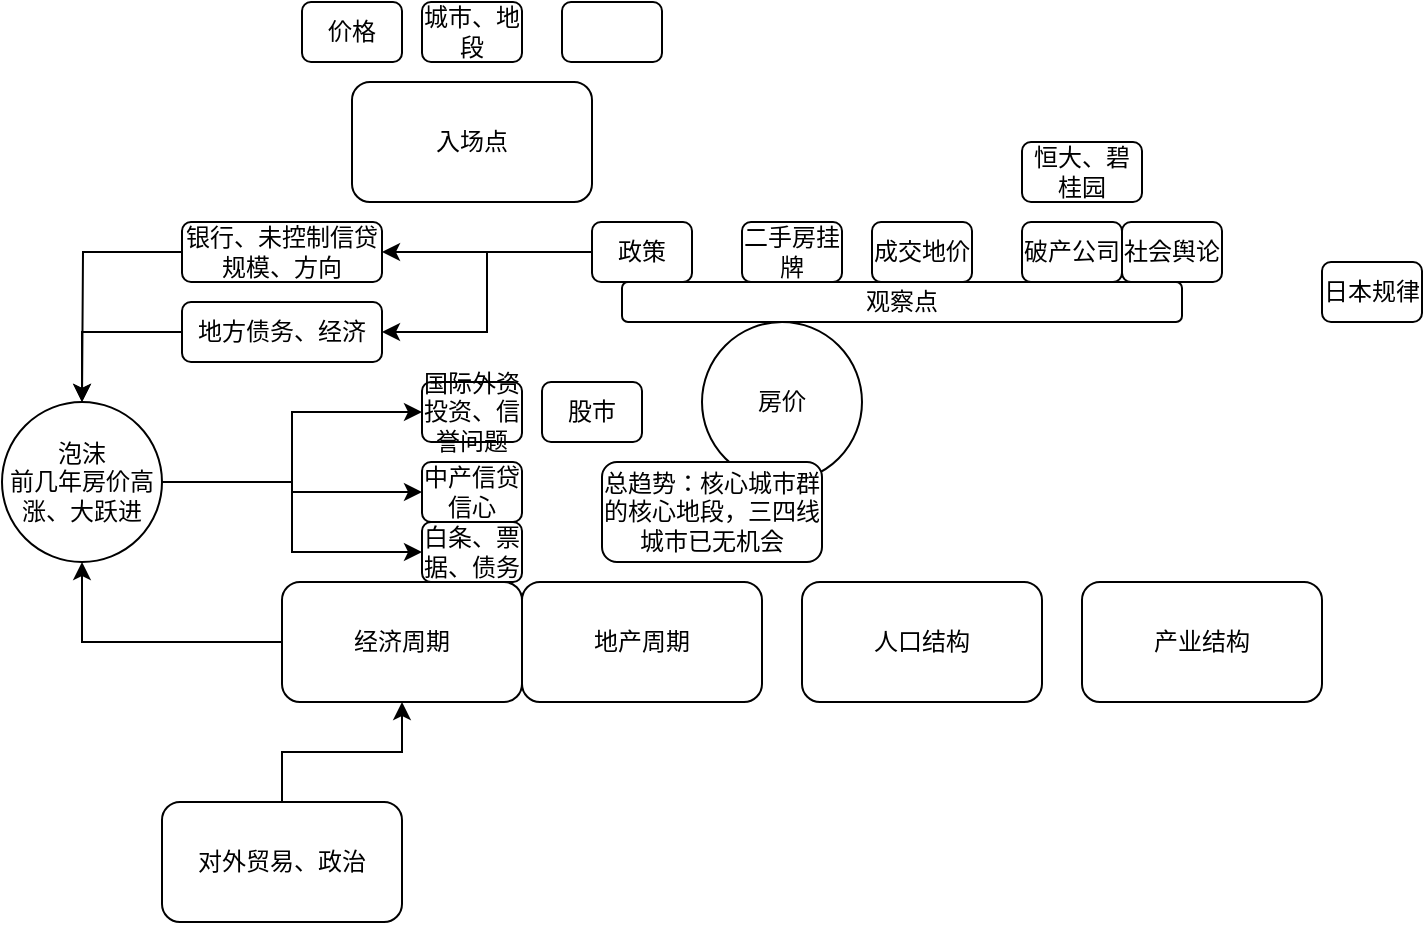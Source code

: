 <mxfile version="22.1.18" type="github">
  <diagram name="第 1 页" id="0W91C3PbgdAE5NpCYlRA">
    <mxGraphModel dx="1373" dy="731" grid="1" gridSize="10" guides="1" tooltips="1" connect="1" arrows="1" fold="1" page="1" pageScale="1" pageWidth="827" pageHeight="1169" math="0" shadow="0">
      <root>
        <mxCell id="0" />
        <mxCell id="1" parent="0" />
        <mxCell id="n-2S2OkUwP-vMv7FcT2x-1" value="房价" style="ellipse;whiteSpace=wrap;html=1;aspect=fixed;" vertex="1" parent="1">
          <mxGeometry x="430" y="220" width="80" height="80" as="geometry" />
        </mxCell>
        <mxCell id="n-2S2OkUwP-vMv7FcT2x-2" value="入场点" style="rounded=1;whiteSpace=wrap;html=1;" vertex="1" parent="1">
          <mxGeometry x="255" y="100" width="120" height="60" as="geometry" />
        </mxCell>
        <mxCell id="n-2S2OkUwP-vMv7FcT2x-3" value="价格" style="rounded=1;whiteSpace=wrap;html=1;" vertex="1" parent="1">
          <mxGeometry x="230" y="60" width="50" height="30" as="geometry" />
        </mxCell>
        <mxCell id="n-2S2OkUwP-vMv7FcT2x-4" value="城市、地段" style="rounded=1;whiteSpace=wrap;html=1;" vertex="1" parent="1">
          <mxGeometry x="290" y="60" width="50" height="30" as="geometry" />
        </mxCell>
        <mxCell id="n-2S2OkUwP-vMv7FcT2x-6" value="" style="rounded=1;whiteSpace=wrap;html=1;" vertex="1" parent="1">
          <mxGeometry x="360" y="60" width="50" height="30" as="geometry" />
        </mxCell>
        <mxCell id="n-2S2OkUwP-vMv7FcT2x-24" style="edgeStyle=orthogonalEdgeStyle;rounded=0;orthogonalLoop=1;jettySize=auto;html=1;exitX=0;exitY=0.5;exitDx=0;exitDy=0;" edge="1" parent="1" source="n-2S2OkUwP-vMv7FcT2x-7" target="n-2S2OkUwP-vMv7FcT2x-23">
          <mxGeometry relative="1" as="geometry" />
        </mxCell>
        <mxCell id="n-2S2OkUwP-vMv7FcT2x-7" value="经济周期" style="rounded=1;whiteSpace=wrap;html=1;" vertex="1" parent="1">
          <mxGeometry x="220" y="350" width="120" height="60" as="geometry" />
        </mxCell>
        <mxCell id="n-2S2OkUwP-vMv7FcT2x-8" value="地产周期" style="rounded=1;whiteSpace=wrap;html=1;" vertex="1" parent="1">
          <mxGeometry x="340" y="350" width="120" height="60" as="geometry" />
        </mxCell>
        <mxCell id="n-2S2OkUwP-vMv7FcT2x-9" value="中产信贷信心" style="rounded=1;whiteSpace=wrap;html=1;" vertex="1" parent="1">
          <mxGeometry x="290" y="290" width="50" height="30" as="geometry" />
        </mxCell>
        <mxCell id="n-2S2OkUwP-vMv7FcT2x-10" value="人口结构" style="rounded=1;whiteSpace=wrap;html=1;" vertex="1" parent="1">
          <mxGeometry x="480" y="350" width="120" height="60" as="geometry" />
        </mxCell>
        <mxCell id="n-2S2OkUwP-vMv7FcT2x-11" value="产业结构" style="rounded=1;whiteSpace=wrap;html=1;" vertex="1" parent="1">
          <mxGeometry x="620" y="350" width="120" height="60" as="geometry" />
        </mxCell>
        <mxCell id="n-2S2OkUwP-vMv7FcT2x-12" value="观察点" style="rounded=1;whiteSpace=wrap;html=1;" vertex="1" parent="1">
          <mxGeometry x="390" y="200" width="280" height="20" as="geometry" />
        </mxCell>
        <mxCell id="n-2S2OkUwP-vMv7FcT2x-13" value="二手房挂牌" style="rounded=1;whiteSpace=wrap;html=1;" vertex="1" parent="1">
          <mxGeometry x="450" y="170" width="50" height="30" as="geometry" />
        </mxCell>
        <mxCell id="n-2S2OkUwP-vMv7FcT2x-14" value="成交地价" style="rounded=1;whiteSpace=wrap;html=1;" vertex="1" parent="1">
          <mxGeometry x="515" y="170" width="50" height="30" as="geometry" />
        </mxCell>
        <mxCell id="n-2S2OkUwP-vMv7FcT2x-22" style="edgeStyle=orthogonalEdgeStyle;rounded=0;orthogonalLoop=1;jettySize=auto;html=1;exitX=0;exitY=0.5;exitDx=0;exitDy=0;" edge="1" parent="1" source="n-2S2OkUwP-vMv7FcT2x-19">
          <mxGeometry relative="1" as="geometry">
            <mxPoint x="120" y="260.0" as="targetPoint" />
          </mxGeometry>
        </mxCell>
        <mxCell id="n-2S2OkUwP-vMv7FcT2x-31" style="edgeStyle=orthogonalEdgeStyle;rounded=0;orthogonalLoop=1;jettySize=auto;html=1;exitX=0;exitY=0.5;exitDx=0;exitDy=0;entryX=1;entryY=0.5;entryDx=0;entryDy=0;" edge="1" parent="1" source="n-2S2OkUwP-vMv7FcT2x-17" target="n-2S2OkUwP-vMv7FcT2x-30">
          <mxGeometry relative="1" as="geometry" />
        </mxCell>
        <mxCell id="n-2S2OkUwP-vMv7FcT2x-17" value="政策" style="rounded=1;whiteSpace=wrap;html=1;" vertex="1" parent="1">
          <mxGeometry x="375" y="170" width="50" height="30" as="geometry" />
        </mxCell>
        <mxCell id="n-2S2OkUwP-vMv7FcT2x-18" value="总趋势：核心城市群的核心地段，三四线城市已无机会" style="rounded=1;whiteSpace=wrap;html=1;" vertex="1" parent="1">
          <mxGeometry x="380" y="290" width="110" height="50" as="geometry" />
        </mxCell>
        <mxCell id="n-2S2OkUwP-vMv7FcT2x-20" value="破产公司" style="rounded=1;whiteSpace=wrap;html=1;" vertex="1" parent="1">
          <mxGeometry x="590" y="170" width="50" height="30" as="geometry" />
        </mxCell>
        <mxCell id="n-2S2OkUwP-vMv7FcT2x-21" value="社会舆论" style="rounded=1;whiteSpace=wrap;html=1;" vertex="1" parent="1">
          <mxGeometry x="640" y="170" width="50" height="30" as="geometry" />
        </mxCell>
        <mxCell id="n-2S2OkUwP-vMv7FcT2x-35" style="edgeStyle=orthogonalEdgeStyle;rounded=0;orthogonalLoop=1;jettySize=auto;html=1;exitX=1;exitY=0.5;exitDx=0;exitDy=0;" edge="1" parent="1" source="n-2S2OkUwP-vMv7FcT2x-23" target="n-2S2OkUwP-vMv7FcT2x-33">
          <mxGeometry relative="1" as="geometry" />
        </mxCell>
        <mxCell id="n-2S2OkUwP-vMv7FcT2x-36" style="edgeStyle=orthogonalEdgeStyle;rounded=0;orthogonalLoop=1;jettySize=auto;html=1;exitX=1;exitY=0.5;exitDx=0;exitDy=0;" edge="1" parent="1" source="n-2S2OkUwP-vMv7FcT2x-23" target="n-2S2OkUwP-vMv7FcT2x-9">
          <mxGeometry relative="1" as="geometry" />
        </mxCell>
        <mxCell id="n-2S2OkUwP-vMv7FcT2x-38" style="edgeStyle=orthogonalEdgeStyle;rounded=0;orthogonalLoop=1;jettySize=auto;html=1;exitX=1;exitY=0.5;exitDx=0;exitDy=0;" edge="1" parent="1" source="n-2S2OkUwP-vMv7FcT2x-23" target="n-2S2OkUwP-vMv7FcT2x-37">
          <mxGeometry relative="1" as="geometry" />
        </mxCell>
        <mxCell id="n-2S2OkUwP-vMv7FcT2x-23" value="泡沫&lt;br&gt;前几年房价高涨、大跃进" style="ellipse;whiteSpace=wrap;html=1;aspect=fixed;" vertex="1" parent="1">
          <mxGeometry x="80" y="260" width="80" height="80" as="geometry" />
        </mxCell>
        <mxCell id="n-2S2OkUwP-vMv7FcT2x-26" style="edgeStyle=orthogonalEdgeStyle;rounded=0;orthogonalLoop=1;jettySize=auto;html=1;exitX=0.5;exitY=0;exitDx=0;exitDy=0;" edge="1" parent="1" source="n-2S2OkUwP-vMv7FcT2x-25" target="n-2S2OkUwP-vMv7FcT2x-7">
          <mxGeometry relative="1" as="geometry" />
        </mxCell>
        <mxCell id="n-2S2OkUwP-vMv7FcT2x-25" value="对外贸易、政治" style="rounded=1;whiteSpace=wrap;html=1;" vertex="1" parent="1">
          <mxGeometry x="160" y="460" width="120" height="60" as="geometry" />
        </mxCell>
        <mxCell id="n-2S2OkUwP-vMv7FcT2x-27" value="日本规律" style="rounded=1;whiteSpace=wrap;html=1;" vertex="1" parent="1">
          <mxGeometry x="740" y="190" width="50" height="30" as="geometry" />
        </mxCell>
        <mxCell id="n-2S2OkUwP-vMv7FcT2x-28" value="" style="edgeStyle=orthogonalEdgeStyle;rounded=0;orthogonalLoop=1;jettySize=auto;html=1;exitX=0;exitY=0.5;exitDx=0;exitDy=0;" edge="1" parent="1" source="n-2S2OkUwP-vMv7FcT2x-17" target="n-2S2OkUwP-vMv7FcT2x-19">
          <mxGeometry relative="1" as="geometry">
            <mxPoint x="120" y="260.0" as="targetPoint" />
            <mxPoint x="375" y="185" as="sourcePoint" />
          </mxGeometry>
        </mxCell>
        <mxCell id="n-2S2OkUwP-vMv7FcT2x-19" value="银行、未控制信贷规模、方向" style="rounded=1;whiteSpace=wrap;html=1;" vertex="1" parent="1">
          <mxGeometry x="170" y="170" width="100" height="30" as="geometry" />
        </mxCell>
        <mxCell id="n-2S2OkUwP-vMv7FcT2x-29" value="恒大、碧桂园" style="rounded=1;whiteSpace=wrap;html=1;" vertex="1" parent="1">
          <mxGeometry x="590" y="130" width="60" height="30" as="geometry" />
        </mxCell>
        <mxCell id="n-2S2OkUwP-vMv7FcT2x-32" style="edgeStyle=orthogonalEdgeStyle;rounded=0;orthogonalLoop=1;jettySize=auto;html=1;exitX=0;exitY=0.5;exitDx=0;exitDy=0;entryX=0.5;entryY=0;entryDx=0;entryDy=0;" edge="1" parent="1" source="n-2S2OkUwP-vMv7FcT2x-30" target="n-2S2OkUwP-vMv7FcT2x-23">
          <mxGeometry relative="1" as="geometry" />
        </mxCell>
        <mxCell id="n-2S2OkUwP-vMv7FcT2x-30" value="地方债务、经济" style="rounded=1;whiteSpace=wrap;html=1;" vertex="1" parent="1">
          <mxGeometry x="170" y="210" width="100" height="30" as="geometry" />
        </mxCell>
        <mxCell id="n-2S2OkUwP-vMv7FcT2x-33" value="国际外资投资、信誉问题" style="rounded=1;whiteSpace=wrap;html=1;" vertex="1" parent="1">
          <mxGeometry x="290" y="250" width="50" height="30" as="geometry" />
        </mxCell>
        <mxCell id="n-2S2OkUwP-vMv7FcT2x-34" value="股市" style="rounded=1;whiteSpace=wrap;html=1;" vertex="1" parent="1">
          <mxGeometry x="350" y="250" width="50" height="30" as="geometry" />
        </mxCell>
        <mxCell id="n-2S2OkUwP-vMv7FcT2x-37" value="白条、票据、债务" style="rounded=1;whiteSpace=wrap;html=1;" vertex="1" parent="1">
          <mxGeometry x="290" y="320" width="50" height="30" as="geometry" />
        </mxCell>
      </root>
    </mxGraphModel>
  </diagram>
</mxfile>
